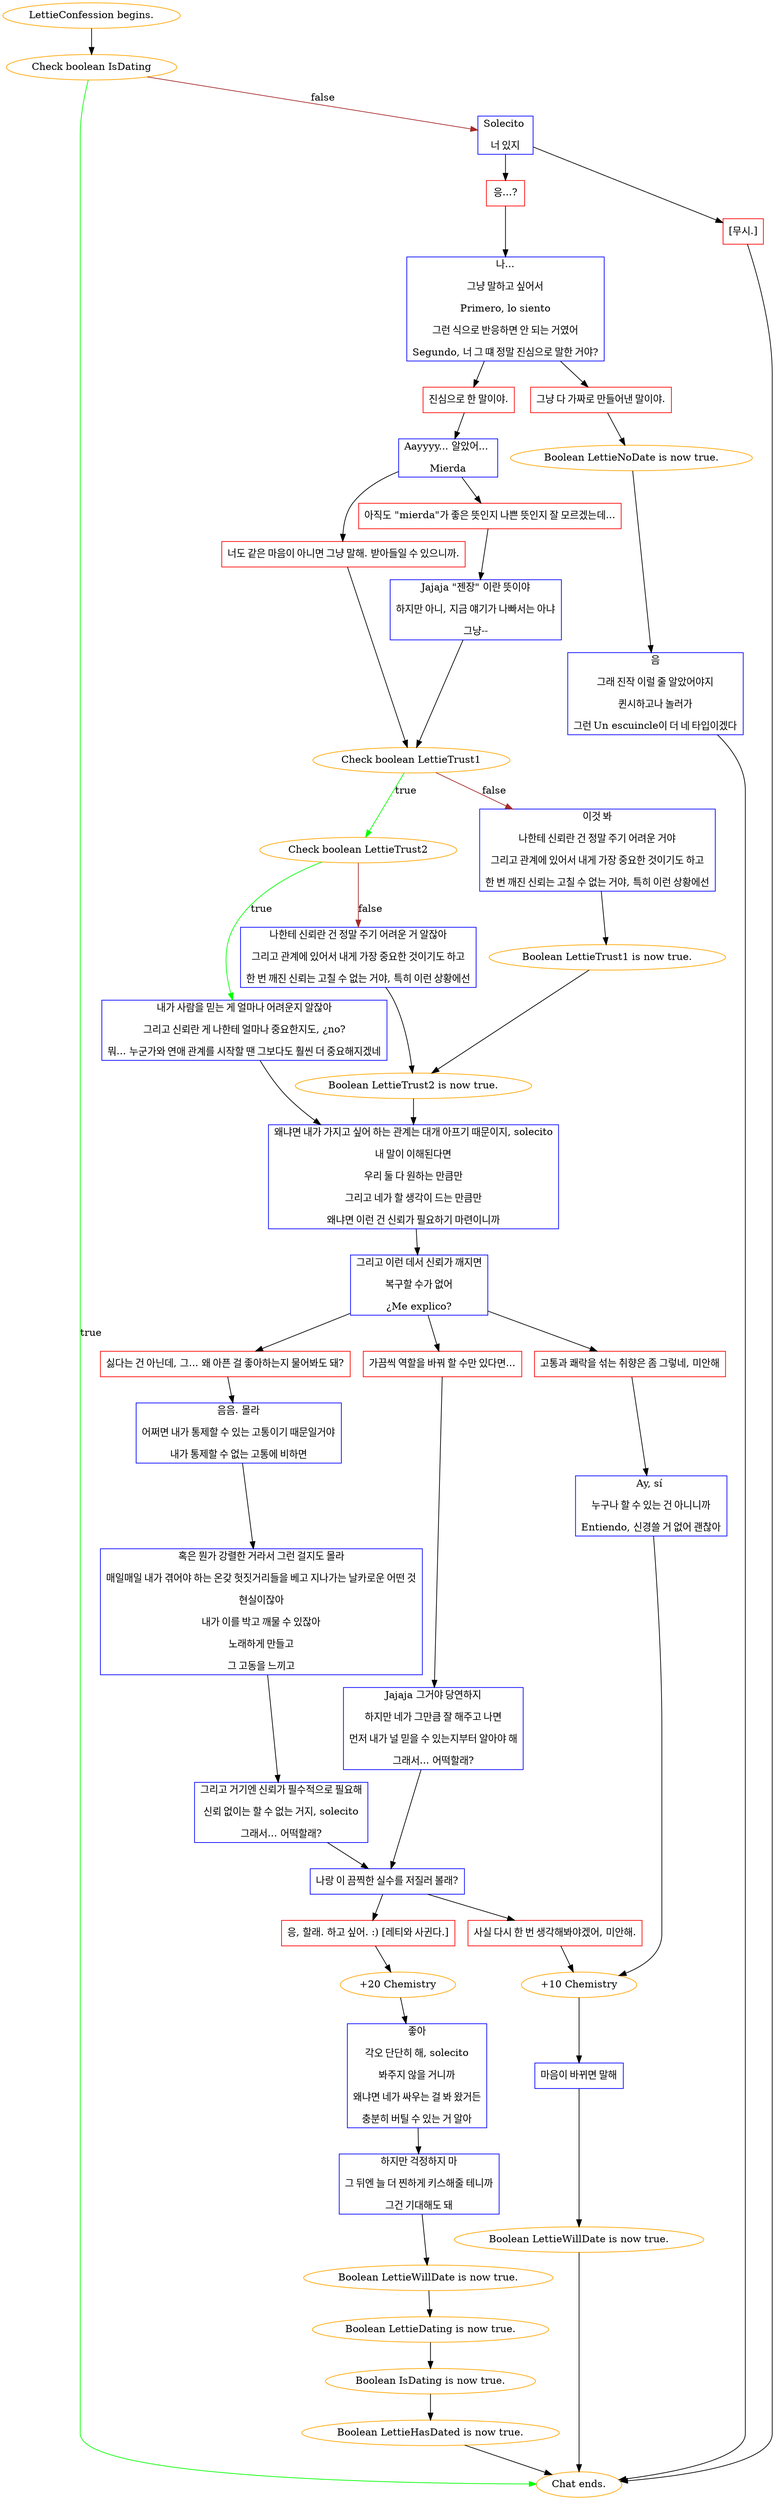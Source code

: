 digraph {
	"LettieConfession begins." [color=orange];
		"LettieConfession begins." -> j3507132931;
	j3507132931 [label="Check boolean IsDating",color=orange];
		j3507132931 -> "Chat ends." [label=true,color=green];
		j3507132931 -> j1934934745 [label=false,color=brown];
	"Chat ends." [color=orange];
	j1934934745 [label="Solecito 
너 있지",shape=box,color=blue];
		j1934934745 -> j4158335697;
		j1934934745 -> j1158370802;
	j4158335697 [label="응...?",shape=box,color=red];
		j4158335697 -> j211188269;
	j1158370802 [label="[무시.]",shape=box,color=red];
		j1158370802 -> "Chat ends.";
	j211188269 [label="나...
그냥 말하고 싶어서
Primero, lo siento
그런 식으로 반응하면 안 되는 거였어
Segundo, 너 그 떄 정말 진심으로 말한 거야?",shape=box,color=blue];
		j211188269 -> j2654641825;
		j211188269 -> j3623530469;
	j2654641825 [label="진심으로 한 말이야.",shape=box,color=red];
		j2654641825 -> j1330357514;
	j3623530469 [label="그냥 다 가짜로 만들어낸 말이야.",shape=box,color=red];
		j3623530469 -> j1488176342;
	j1330357514 [label="Aayyyy... 알았어... 
Mierda",shape=box,color=blue];
		j1330357514 -> j2308443187;
		j1330357514 -> j336272258;
	j1488176342 [label="Boolean LettieNoDate is now true.",color=orange];
		j1488176342 -> j824951397;
	j2308443187 [label="너도 같은 마음이 아니면 그냥 말해. 받아들일 수 있으니까.",shape=box,color=red];
		j2308443187 -> j2720179985;
	j336272258 [label="아직도 \"mierda\"가 좋은 뜻인지 나쁜 뜻인지 잘 모르겠는데...",shape=box,color=red];
		j336272258 -> j751406108;
	j824951397 [label="음
그래 진작 이럴 줄 알았어야지
퀸시하고나 놀러가
그런 Un escuincle이 더 네 타입이겠다",shape=box,color=blue];
		j824951397 -> "Chat ends.";
	j2720179985 [label="Check boolean LettieTrust1",color=orange];
		j2720179985 -> j675720518 [label=true,color=green];
		j2720179985 -> j1051448349 [label=false,color=brown];
	j751406108 [label="Jajaja \"젠장\" 이란 뜻이야
하지만 아니, 지금 얘기가 나빠서는 아냐
그냥--",shape=box,color=blue];
		j751406108 -> j2720179985;
	j675720518 [label="Check boolean LettieTrust2",color=orange];
		j675720518 -> j1997006332 [label=true,color=green];
		j675720518 -> j2197972109 [label=false,color=brown];
	j1051448349 [label="이것 봐
나한테 신뢰란 건 정말 주기 어려운 거야
그리고 관계에 있어서 내게 가장 중요한 것이기도 하고
한 번 깨진 신뢰는 고칠 수 없는 거야, 특히 이런 상황에선",shape=box,color=blue];
		j1051448349 -> j2808082184;
	j1997006332 [label="내가 사람을 믿는 게 얼마나 어려운지 알잖아
그리고 신뢰란 게 나한테 얼마나 중요한지도, ¿no?
뭐... 누군가와 연애 관계를 시작할 땐 그보다도 훨씬 더 중요해지겠네",shape=box,color=blue];
		j1997006332 -> j3182596692;
	j2197972109 [label="나한테 신뢰란 건 정말 주기 어려운 거 알잖아
그리고 관계에 있어서 내게 가장 중요한 것이기도 하고
한 번 깨진 신뢰는 고칠 수 없는 거야, 특히 이런 상황에선",shape=box,color=blue];
		j2197972109 -> j3572470963;
	j2808082184 [label="Boolean LettieTrust1 is now true.",color=orange];
		j2808082184 -> j3572470963;
	j3182596692 [label="왜냐면 내가 가지고 싶어 하는 관계는 대개 아프기 때문이지, solecito
내 말이 이해된다면
우리 둘 다 원하는 만큼만
그리고 네가 할 생각이 드는 만큼만
왜냐면 이런 건 신뢰가 필요하기 마련이니까",shape=box,color=blue];
		j3182596692 -> j700393713;
	j3572470963 [label="Boolean LettieTrust2 is now true.",color=orange];
		j3572470963 -> j3182596692;
	j700393713 [label="그리고 이런 데서 신뢰가 깨지면
복구할 수가 없어
¿Me explico?",shape=box,color=blue];
		j700393713 -> j3693077875;
		j700393713 -> j3279150682;
		j700393713 -> j3216725959;
	j3693077875 [label="싫다는 건 아닌데, 그... 왜 아픈 걸 좋아하는지 물어봐도 돼?",shape=box,color=red];
		j3693077875 -> j2073056381;
	j3279150682 [label="가끔씩 역할을 바꿔 할 수만 있다면...",shape=box,color=red];
		j3279150682 -> j3914883570;
	j3216725959 [label="고통과 쾌락을 섞는 취향은 좀 그렇네, 미안해",shape=box,color=red];
		j3216725959 -> j2166345163;
	j2073056381 [label="음음. 몰라
어쩌면 내가 통제할 수 있는 고통이기 때문일거야
내가 통제할 수 없는 고통에 비하면",shape=box,color=blue];
		j2073056381 -> j969408243;
	j3914883570 [label="Jajaja 그거야 당연하지
하지만 네가 그만큼 잘 해주고 나면
먼저 내가 널 믿을 수 있는지부터 알아야 해
그래서... 어떡할래?",shape=box,color=blue];
		j3914883570 -> j3578990453;
	j2166345163 [label="Ay, sí 
누구나 할 수 있는 건 아니니까
Entiendo, 신경쓸 거 없어 괜찮아",shape=box,color=blue];
		j2166345163 -> j1513355402;
	j969408243 [label="혹은 뭔가 강렬한 거라서 그런 걸지도 몰라
매일매일 내가 겪어야 하는 온갖 헛짓거리들을 베고 지나가는 날카로운 어떤 것
현실이잖아
내가 이를 박고 깨물 수 있잖아
노래하게 만들고
그 고동을 느끼고",shape=box,color=blue];
		j969408243 -> j4003061958;
	j3578990453 [label="나랑 이 끔찍한 실수를 저질러 볼래?",shape=box,color=blue];
		j3578990453 -> j87427723;
		j3578990453 -> j1687800811;
	j1513355402 [label="+10 Chemistry",color=orange];
		j1513355402 -> j3263681531;
	j4003061958 [label="그리고 거기엔 신뢰가 필수적으로 필요해
신뢰 없이는 할 수 없는 거지, solecito
그래서... 어떡할래?",shape=box,color=blue];
		j4003061958 -> j3578990453;
	j87427723 [label="응, 할래. 하고 싶어. :) [레티와 사귄다.]",shape=box,color=red];
		j87427723 -> j3938520907;
	j1687800811 [label="사실 다시 한 번 생각해봐야겠어, 미안해.",shape=box,color=red];
		j1687800811 -> j1513355402;
	j3263681531 [label="마음이 바뀌면 말해",shape=box,color=blue];
		j3263681531 -> j2129367046;
	j3938520907 [label="+20 Chemistry",color=orange];
		j3938520907 -> j3719243470;
	j2129367046 [label="Boolean LettieWillDate is now true.",color=orange];
		j2129367046 -> "Chat ends.";
	j3719243470 [label="좋아
각오 단단히 해, solecito
봐주지 않을 거니까
왜냐면 네가 싸우는 걸 봐 왔거든
충분히 버틸 수 있는 거 알아",shape=box,color=blue];
		j3719243470 -> j2356597785;
	j2356597785 [label="하지만 걱정하지 마
그 뒤엔 늘 더 찐하게 키스해줄 테니까
그건 기대해도 돼",shape=box,color=blue];
		j2356597785 -> j1300785588;
	j1300785588 [label="Boolean LettieWillDate is now true.",color=orange];
		j1300785588 -> j702074970;
	j702074970 [label="Boolean LettieDating is now true.",color=orange];
		j702074970 -> j938814249;
	j938814249 [label="Boolean IsDating is now true.",color=orange];
		j938814249 -> j3003494003;
	j3003494003 [label="Boolean LettieHasDated is now true.",color=orange];
		j3003494003 -> "Chat ends.";
}